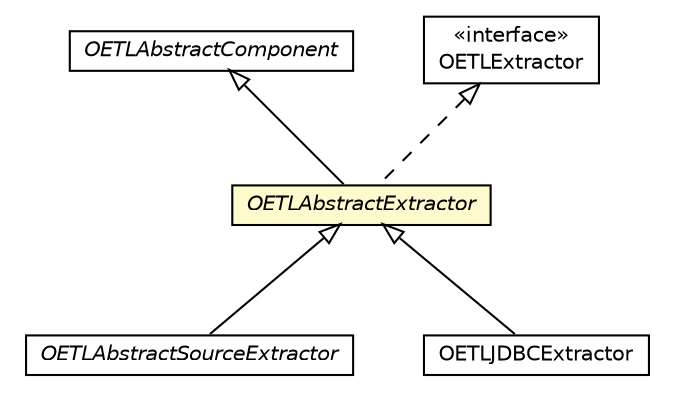 #!/usr/local/bin/dot
#
# Class diagram 
# Generated by UMLGraph version R5_6-24-gf6e263 (http://www.umlgraph.org/)
#

digraph G {
	edge [fontname="Helvetica",fontsize=10,labelfontname="Helvetica",labelfontsize=10];
	node [fontname="Helvetica",fontsize=10,shape=plaintext];
	nodesep=0.25;
	ranksep=0.5;
	// com.orientechnologies.orient.etl.OETLAbstractComponent
	c3204465 [label=<<table title="com.orientechnologies.orient.etl.OETLAbstractComponent" border="0" cellborder="1" cellspacing="0" cellpadding="2" port="p" href="../OETLAbstractComponent.html">
		<tr><td><table border="0" cellspacing="0" cellpadding="1">
<tr><td align="center" balign="center"><font face="Helvetica-Oblique"> OETLAbstractComponent </font></td></tr>
		</table></td></tr>
		</table>>, URL="../OETLAbstractComponent.html", fontname="Helvetica", fontcolor="black", fontsize=10.0];
	// com.orientechnologies.orient.etl.extractor.OETLAbstractExtractor
	c3204482 [label=<<table title="com.orientechnologies.orient.etl.extractor.OETLAbstractExtractor" border="0" cellborder="1" cellspacing="0" cellpadding="2" port="p" bgcolor="lemonChiffon" href="./OETLAbstractExtractor.html">
		<tr><td><table border="0" cellspacing="0" cellpadding="1">
<tr><td align="center" balign="center"><font face="Helvetica-Oblique"> OETLAbstractExtractor </font></td></tr>
		</table></td></tr>
		</table>>, URL="./OETLAbstractExtractor.html", fontname="Helvetica", fontcolor="black", fontsize=10.0];
	// com.orientechnologies.orient.etl.extractor.OETLAbstractSourceExtractor
	c3204485 [label=<<table title="com.orientechnologies.orient.etl.extractor.OETLAbstractSourceExtractor" border="0" cellborder="1" cellspacing="0" cellpadding="2" port="p" href="./OETLAbstractSourceExtractor.html">
		<tr><td><table border="0" cellspacing="0" cellpadding="1">
<tr><td align="center" balign="center"><font face="Helvetica-Oblique"> OETLAbstractSourceExtractor </font></td></tr>
		</table></td></tr>
		</table>>, URL="./OETLAbstractSourceExtractor.html", fontname="Helvetica", fontcolor="black", fontsize=10.0];
	// com.orientechnologies.orient.etl.extractor.OETLExtractor
	c3204486 [label=<<table title="com.orientechnologies.orient.etl.extractor.OETLExtractor" border="0" cellborder="1" cellspacing="0" cellpadding="2" port="p" href="./OETLExtractor.html">
		<tr><td><table border="0" cellspacing="0" cellpadding="1">
<tr><td align="center" balign="center"> &#171;interface&#187; </td></tr>
<tr><td align="center" balign="center"> OETLExtractor </td></tr>
		</table></td></tr>
		</table>>, URL="./OETLExtractor.html", fontname="Helvetica", fontcolor="black", fontsize=10.0];
	// com.orientechnologies.orient.etl.extractor.OETLJDBCExtractor
	c3204490 [label=<<table title="com.orientechnologies.orient.etl.extractor.OETLJDBCExtractor" border="0" cellborder="1" cellspacing="0" cellpadding="2" port="p" href="./OETLJDBCExtractor.html">
		<tr><td><table border="0" cellspacing="0" cellpadding="1">
<tr><td align="center" balign="center"> OETLJDBCExtractor </td></tr>
		</table></td></tr>
		</table>>, URL="./OETLJDBCExtractor.html", fontname="Helvetica", fontcolor="black", fontsize=10.0];
	//com.orientechnologies.orient.etl.extractor.OETLAbstractExtractor extends com.orientechnologies.orient.etl.OETLAbstractComponent
	c3204465:p -> c3204482:p [dir=back,arrowtail=empty];
	//com.orientechnologies.orient.etl.extractor.OETLAbstractExtractor implements com.orientechnologies.orient.etl.extractor.OETLExtractor
	c3204486:p -> c3204482:p [dir=back,arrowtail=empty,style=dashed];
	//com.orientechnologies.orient.etl.extractor.OETLAbstractSourceExtractor extends com.orientechnologies.orient.etl.extractor.OETLAbstractExtractor
	c3204482:p -> c3204485:p [dir=back,arrowtail=empty];
	//com.orientechnologies.orient.etl.extractor.OETLJDBCExtractor extends com.orientechnologies.orient.etl.extractor.OETLAbstractExtractor
	c3204482:p -> c3204490:p [dir=back,arrowtail=empty];
}

